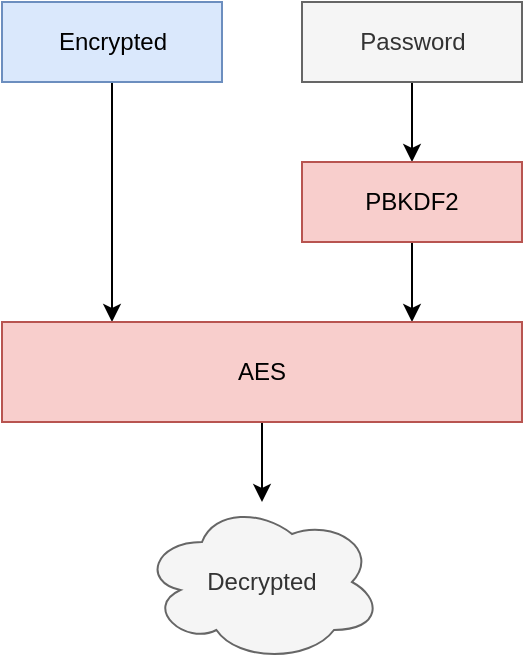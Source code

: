 <mxfile version="14.6.5" type="device"><diagram id="QG8VHe4BUkHPLlrCi9fW" name="Page-1"><mxGraphModel dx="1038" dy="491" grid="1" gridSize="10" guides="1" tooltips="1" connect="1" arrows="1" fold="1" page="1" pageScale="1" pageWidth="850" pageHeight="1100" math="0" shadow="0"><root><mxCell id="0"/><mxCell id="1" parent="0"/><mxCell id="eUvDcCWDrREuNHz3VE4O-1" style="edgeStyle=orthogonalEdgeStyle;rounded=0;orthogonalLoop=1;jettySize=auto;html=1;" edge="1" parent="1" source="eUvDcCWDrREuNHz3VE4O-2"><mxGeometry relative="1" as="geometry"><mxPoint x="145" y="240" as="targetPoint"/></mxGeometry></mxCell><mxCell id="eUvDcCWDrREuNHz3VE4O-2" value="Encrypted" style="html=1;fillColor=#dae8fc;strokeColor=#6c8ebf;" vertex="1" parent="1"><mxGeometry x="90" y="80" width="110" height="40" as="geometry"/></mxCell><mxCell id="eUvDcCWDrREuNHz3VE4O-3" style="edgeStyle=orthogonalEdgeStyle;rounded=0;orthogonalLoop=1;jettySize=auto;html=1;" edge="1" parent="1" source="eUvDcCWDrREuNHz3VE4O-4" target="eUvDcCWDrREuNHz3VE4O-6"><mxGeometry relative="1" as="geometry"/></mxCell><mxCell id="eUvDcCWDrREuNHz3VE4O-4" value="Password" style="html=1;fillColor=#f5f5f5;strokeColor=#666666;fontColor=#333333;" vertex="1" parent="1"><mxGeometry x="240" y="80" width="110" height="40" as="geometry"/></mxCell><mxCell id="eUvDcCWDrREuNHz3VE4O-5" style="edgeStyle=orthogonalEdgeStyle;rounded=0;orthogonalLoop=1;jettySize=auto;html=1;exitX=0.5;exitY=1;exitDx=0;exitDy=0;" edge="1" parent="1" source="eUvDcCWDrREuNHz3VE4O-6"><mxGeometry relative="1" as="geometry"><mxPoint x="295" y="240" as="targetPoint"/></mxGeometry></mxCell><mxCell id="eUvDcCWDrREuNHz3VE4O-6" value="PBKDF2" style="whiteSpace=wrap;html=1;fillColor=#f8cecc;strokeColor=#b85450;" vertex="1" parent="1"><mxGeometry x="240" y="160" width="110" height="40" as="geometry"/></mxCell><mxCell id="eUvDcCWDrREuNHz3VE4O-7" style="edgeStyle=orthogonalEdgeStyle;rounded=0;orthogonalLoop=1;jettySize=auto;html=1;" edge="1" parent="1" source="eUvDcCWDrREuNHz3VE4O-8"><mxGeometry relative="1" as="geometry"><mxPoint x="220" y="330" as="targetPoint"/></mxGeometry></mxCell><mxCell id="eUvDcCWDrREuNHz3VE4O-8" value="AES" style="whiteSpace=wrap;html=1;fillColor=#f8cecc;strokeColor=#b85450;" vertex="1" parent="1"><mxGeometry x="90" y="240" width="260" height="50" as="geometry"/></mxCell><mxCell id="eUvDcCWDrREuNHz3VE4O-9" value="Decrypted" style="ellipse;shape=cloud;whiteSpace=wrap;html=1;fillColor=#f5f5f5;strokeColor=#666666;fontColor=#333333;" vertex="1" parent="1"><mxGeometry x="160" y="330" width="120" height="80" as="geometry"/></mxCell></root></mxGraphModel></diagram></mxfile>